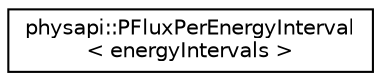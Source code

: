 digraph "Graphical Class Hierarchy"
{
 // LATEX_PDF_SIZE
  edge [fontname="Helvetica",fontsize="10",labelfontname="Helvetica",labelfontsize="10"];
  node [fontname="Helvetica",fontsize="10",shape=record];
  rankdir="LR";
  Node0 [label="physapi::PFluxPerEnergyInterval\l\< energyIntervals \>",height=0.2,width=0.4,color="black", fillcolor="white", style="filled",URL="$classphysapi_1_1_p_flux_per_energy_interval.html",tooltip="This class represents flux per energy interval."];
}
